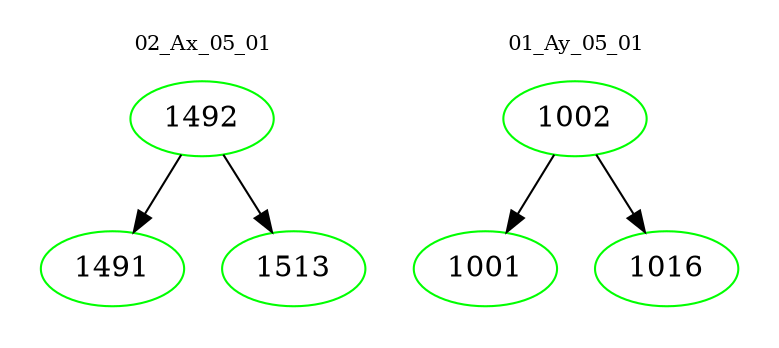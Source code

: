 digraph{
subgraph cluster_0 {
color = white
label = "02_Ax_05_01";
fontsize=10;
T0_1492 [label="1492", color="green"]
T0_1492 -> T0_1491 [color="black"]
T0_1491 [label="1491", color="green"]
T0_1492 -> T0_1513 [color="black"]
T0_1513 [label="1513", color="green"]
}
subgraph cluster_1 {
color = white
label = "01_Ay_05_01";
fontsize=10;
T1_1002 [label="1002", color="green"]
T1_1002 -> T1_1001 [color="black"]
T1_1001 [label="1001", color="green"]
T1_1002 -> T1_1016 [color="black"]
T1_1016 [label="1016", color="green"]
}
}
